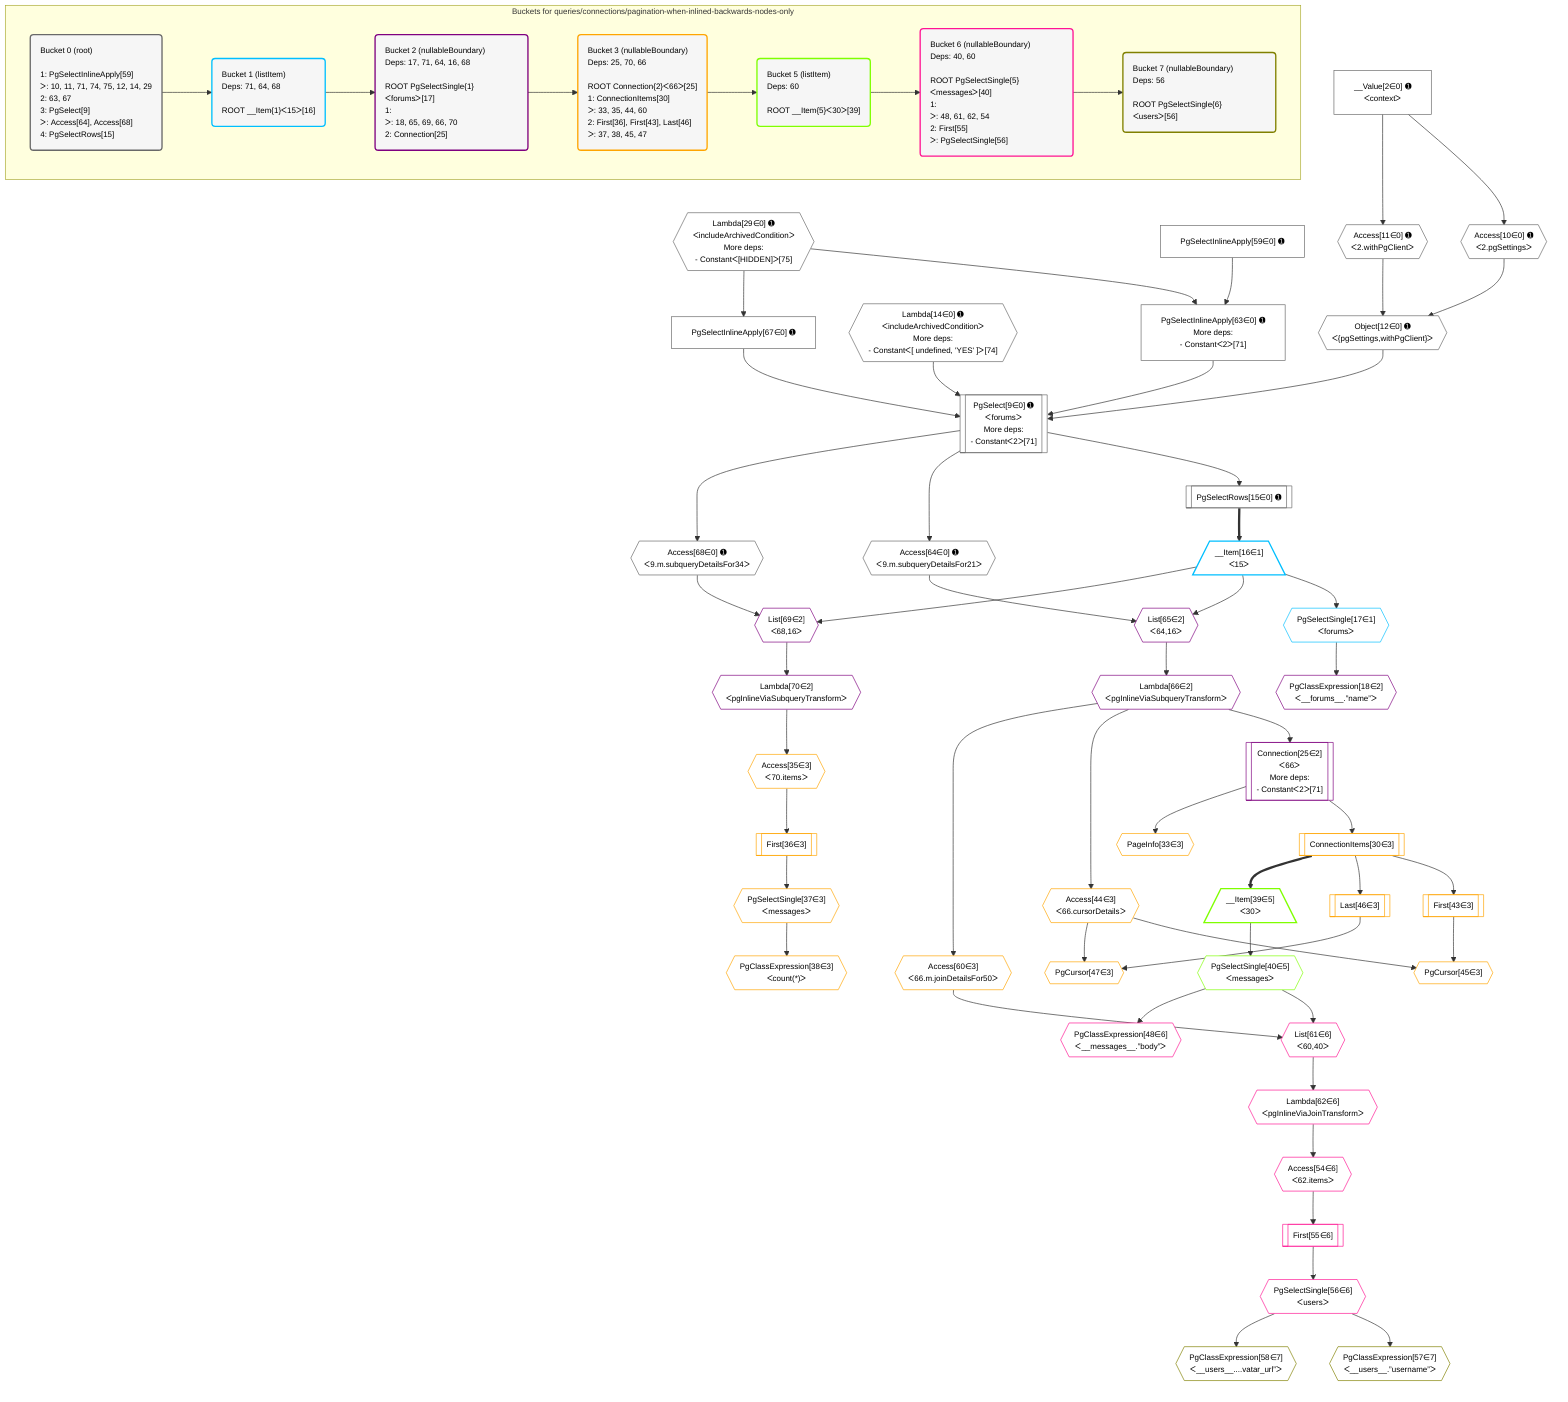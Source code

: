 %%{init: {'themeVariables': { 'fontSize': '12px'}}}%%
graph TD
    classDef path fill:#eee,stroke:#000,color:#000
    classDef plan fill:#fff,stroke-width:1px,color:#000
    classDef itemplan fill:#fff,stroke-width:2px,color:#000
    classDef unbatchedplan fill:#dff,stroke-width:1px,color:#000
    classDef sideeffectplan fill:#fcc,stroke-width:2px,color:#000
    classDef bucket fill:#f6f6f6,color:#000,stroke-width:2px,text-align:left

    subgraph "Buckets for queries/connections/pagination-when-inlined-backwards-nodes-only"
    Bucket0("Bucket 0 (root)<br /><br />1: PgSelectInlineApply[59]<br />ᐳ: 10, 11, 71, 74, 75, 12, 14, 29<br />2: 63, 67<br />3: PgSelect[9]<br />ᐳ: Access[64], Access[68]<br />4: PgSelectRows[15]"):::bucket
    Bucket1("Bucket 1 (listItem)<br />Deps: 71, 64, 68<br /><br />ROOT __Item{1}ᐸ15ᐳ[16]"):::bucket
    Bucket2("Bucket 2 (nullableBoundary)<br />Deps: 17, 71, 64, 16, 68<br /><br />ROOT PgSelectSingle{1}ᐸforumsᐳ[17]<br />1: <br />ᐳ: 18, 65, 69, 66, 70<br />2: Connection[25]"):::bucket
    Bucket3("Bucket 3 (nullableBoundary)<br />Deps: 25, 70, 66<br /><br />ROOT Connection{2}ᐸ66ᐳ[25]<br />1: ConnectionItems[30]<br />ᐳ: 33, 35, 44, 60<br />2: First[36], First[43], Last[46]<br />ᐳ: 37, 38, 45, 47"):::bucket
    Bucket5("Bucket 5 (listItem)<br />Deps: 60<br /><br />ROOT __Item{5}ᐸ30ᐳ[39]"):::bucket
    Bucket6("Bucket 6 (nullableBoundary)<br />Deps: 40, 60<br /><br />ROOT PgSelectSingle{5}ᐸmessagesᐳ[40]<br />1: <br />ᐳ: 48, 61, 62, 54<br />2: First[55]<br />ᐳ: PgSelectSingle[56]"):::bucket
    Bucket7("Bucket 7 (nullableBoundary)<br />Deps: 56<br /><br />ROOT PgSelectSingle{6}ᐸusersᐳ[56]"):::bucket
    end
    Bucket0 --> Bucket1
    Bucket1 --> Bucket2
    Bucket2 --> Bucket3
    Bucket3 --> Bucket5
    Bucket5 --> Bucket6
    Bucket6 --> Bucket7

    %% plan dependencies
    PgSelect9[["PgSelect[9∈0] ➊<br />ᐸforumsᐳ<br />More deps:<br />- Constantᐸ2ᐳ[71]"]]:::plan
    Object12{{"Object[12∈0] ➊<br />ᐸ{pgSettings,withPgClient}ᐳ"}}:::plan
    Lambda14{{"Lambda[14∈0] ➊<br />ᐸincludeArchivedConditionᐳ<br />More deps:<br />- Constantᐸ[ undefined, 'YES' ]ᐳ[74]"}}:::plan
    PgSelectInlineApply63["PgSelectInlineApply[63∈0] ➊<br />More deps:<br />- Constantᐸ2ᐳ[71]"]:::plan
    PgSelectInlineApply67["PgSelectInlineApply[67∈0] ➊"]:::plan
    Object12 & Lambda14 & PgSelectInlineApply63 & PgSelectInlineApply67 --> PgSelect9
    Lambda29{{"Lambda[29∈0] ➊<br />ᐸincludeArchivedConditionᐳ<br />More deps:<br />- Constantᐸ[HIDDEN]ᐳ[75]"}}:::plan
    PgSelectInlineApply59["PgSelectInlineApply[59∈0] ➊"]:::plan
    Lambda29 & PgSelectInlineApply59 --> PgSelectInlineApply63
    Access10{{"Access[10∈0] ➊<br />ᐸ2.pgSettingsᐳ"}}:::plan
    Access11{{"Access[11∈0] ➊<br />ᐸ2.withPgClientᐳ"}}:::plan
    Access10 & Access11 --> Object12
    __Value2["__Value[2∈0] ➊<br />ᐸcontextᐳ"]:::plan
    __Value2 --> Access10
    __Value2 --> Access11
    PgSelectRows15[["PgSelectRows[15∈0] ➊"]]:::plan
    PgSelect9 --> PgSelectRows15
    Access64{{"Access[64∈0] ➊<br />ᐸ9.m.subqueryDetailsFor21ᐳ"}}:::plan
    PgSelect9 --> Access64
    Lambda29 --> PgSelectInlineApply67
    Access68{{"Access[68∈0] ➊<br />ᐸ9.m.subqueryDetailsFor34ᐳ"}}:::plan
    PgSelect9 --> Access68
    __Item16[/"__Item[16∈1]<br />ᐸ15ᐳ"\]:::itemplan
    PgSelectRows15 ==> __Item16
    PgSelectSingle17{{"PgSelectSingle[17∈1]<br />ᐸforumsᐳ"}}:::plan
    __Item16 --> PgSelectSingle17
    Connection25[["Connection[25∈2]<br />ᐸ66ᐳ<br />More deps:<br />- Constantᐸ2ᐳ[71]"]]:::plan
    Lambda66{{"Lambda[66∈2]<br />ᐸpgInlineViaSubqueryTransformᐳ"}}:::plan
    Lambda66 --> Connection25
    List65{{"List[65∈2]<br />ᐸ64,16ᐳ"}}:::plan
    Access64 & __Item16 --> List65
    List69{{"List[69∈2]<br />ᐸ68,16ᐳ"}}:::plan
    Access68 & __Item16 --> List69
    PgClassExpression18{{"PgClassExpression[18∈2]<br />ᐸ__forums__.”name”ᐳ"}}:::plan
    PgSelectSingle17 --> PgClassExpression18
    List65 --> Lambda66
    Lambda70{{"Lambda[70∈2]<br />ᐸpgInlineViaSubqueryTransformᐳ"}}:::plan
    List69 --> Lambda70
    PgCursor45{{"PgCursor[45∈3]"}}:::plan
    First43[["First[43∈3]"]]:::plan
    Access44{{"Access[44∈3]<br />ᐸ66.cursorDetailsᐳ"}}:::plan
    First43 & Access44 --> PgCursor45
    PgCursor47{{"PgCursor[47∈3]"}}:::plan
    Last46[["Last[46∈3]"]]:::plan
    Last46 & Access44 --> PgCursor47
    ConnectionItems30[["ConnectionItems[30∈3]"]]:::plan
    Connection25 --> ConnectionItems30
    PageInfo33{{"PageInfo[33∈3]"}}:::plan
    Connection25 --> PageInfo33
    Access35{{"Access[35∈3]<br />ᐸ70.itemsᐳ"}}:::plan
    Lambda70 --> Access35
    First36[["First[36∈3]"]]:::plan
    Access35 --> First36
    PgSelectSingle37{{"PgSelectSingle[37∈3]<br />ᐸmessagesᐳ"}}:::plan
    First36 --> PgSelectSingle37
    PgClassExpression38{{"PgClassExpression[38∈3]<br />ᐸcount(*)ᐳ"}}:::plan
    PgSelectSingle37 --> PgClassExpression38
    ConnectionItems30 --> First43
    Lambda66 --> Access44
    ConnectionItems30 --> Last46
    Access60{{"Access[60∈3]<br />ᐸ66.m.joinDetailsFor50ᐳ"}}:::plan
    Lambda66 --> Access60
    __Item39[/"__Item[39∈5]<br />ᐸ30ᐳ"\]:::itemplan
    ConnectionItems30 ==> __Item39
    PgSelectSingle40{{"PgSelectSingle[40∈5]<br />ᐸmessagesᐳ"}}:::plan
    __Item39 --> PgSelectSingle40
    List61{{"List[61∈6]<br />ᐸ60,40ᐳ"}}:::plan
    Access60 & PgSelectSingle40 --> List61
    PgClassExpression48{{"PgClassExpression[48∈6]<br />ᐸ__messages__.”body”ᐳ"}}:::plan
    PgSelectSingle40 --> PgClassExpression48
    Access54{{"Access[54∈6]<br />ᐸ62.itemsᐳ"}}:::plan
    Lambda62{{"Lambda[62∈6]<br />ᐸpgInlineViaJoinTransformᐳ"}}:::plan
    Lambda62 --> Access54
    First55[["First[55∈6]"]]:::plan
    Access54 --> First55
    PgSelectSingle56{{"PgSelectSingle[56∈6]<br />ᐸusersᐳ"}}:::plan
    First55 --> PgSelectSingle56
    List61 --> Lambda62
    PgClassExpression57{{"PgClassExpression[57∈7]<br />ᐸ__users__.”username”ᐳ"}}:::plan
    PgSelectSingle56 --> PgClassExpression57
    PgClassExpression58{{"PgClassExpression[58∈7]<br />ᐸ__users__....vatar_url”ᐳ"}}:::plan
    PgSelectSingle56 --> PgClassExpression58

    %% define steps
    classDef bucket0 stroke:#696969
    class Bucket0,__Value2,PgSelect9,Access10,Access11,Object12,Lambda14,PgSelectRows15,Lambda29,PgSelectInlineApply59,PgSelectInlineApply63,Access64,PgSelectInlineApply67,Access68 bucket0
    classDef bucket1 stroke:#00bfff
    class Bucket1,__Item16,PgSelectSingle17 bucket1
    classDef bucket2 stroke:#7f007f
    class Bucket2,PgClassExpression18,Connection25,List65,Lambda66,List69,Lambda70 bucket2
    classDef bucket3 stroke:#ffa500
    class Bucket3,ConnectionItems30,PageInfo33,Access35,First36,PgSelectSingle37,PgClassExpression38,First43,Access44,PgCursor45,Last46,PgCursor47,Access60 bucket3
    classDef bucket5 stroke:#7fff00
    class Bucket5,__Item39,PgSelectSingle40 bucket5
    classDef bucket6 stroke:#ff1493
    class Bucket6,PgClassExpression48,Access54,First55,PgSelectSingle56,List61,Lambda62 bucket6
    classDef bucket7 stroke:#808000
    class Bucket7,PgClassExpression57,PgClassExpression58 bucket7